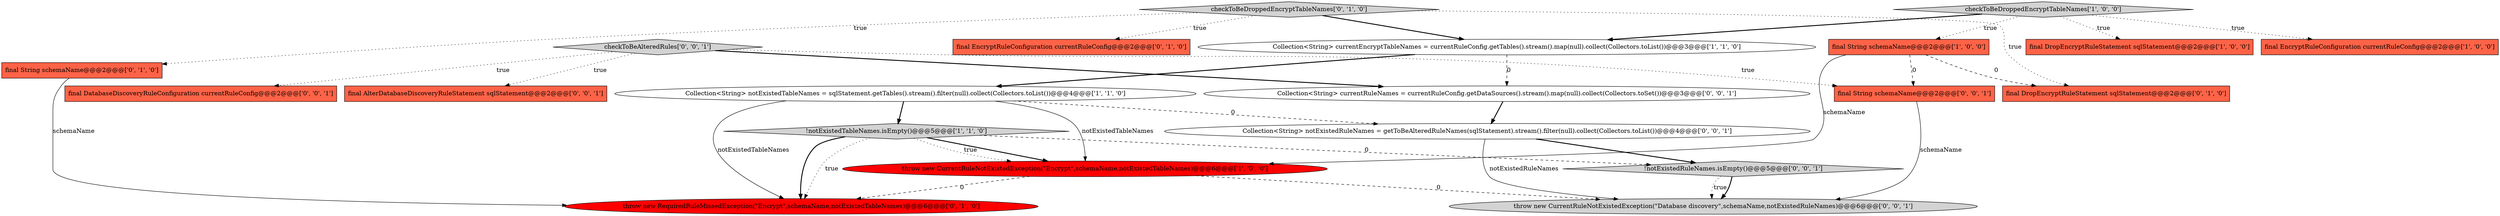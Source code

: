digraph {
0 [style = filled, label = "throw new CurrentRuleNotExistedException(\"Encrypt\",schemaName,notExistedTableNames)@@@6@@@['1', '0', '0']", fillcolor = red, shape = ellipse image = "AAA1AAABBB1BBB"];
16 [style = filled, label = "final AlterDatabaseDiscoveryRuleStatement sqlStatement@@@2@@@['0', '0', '1']", fillcolor = tomato, shape = box image = "AAA0AAABBB3BBB"];
2 [style = filled, label = "final DropEncryptRuleStatement sqlStatement@@@2@@@['1', '0', '0']", fillcolor = tomato, shape = box image = "AAA0AAABBB1BBB"];
15 [style = filled, label = "throw new CurrentRuleNotExistedException(\"Database discovery\",schemaName,notExistedRuleNames)@@@6@@@['0', '0', '1']", fillcolor = lightgray, shape = ellipse image = "AAA0AAABBB3BBB"];
11 [style = filled, label = "checkToBeDroppedEncryptTableNames['0', '1', '0']", fillcolor = lightgray, shape = diamond image = "AAA0AAABBB2BBB"];
6 [style = filled, label = "Collection<String> notExistedTableNames = sqlStatement.getTables().stream().filter(null).collect(Collectors.toList())@@@4@@@['1', '1', '0']", fillcolor = white, shape = ellipse image = "AAA0AAABBB1BBB"];
4 [style = filled, label = "Collection<String> currentEncryptTableNames = currentRuleConfig.getTables().stream().map(null).collect(Collectors.toList())@@@3@@@['1', '1', '0']", fillcolor = white, shape = ellipse image = "AAA0AAABBB1BBB"];
7 [style = filled, label = "checkToBeDroppedEncryptTableNames['1', '0', '0']", fillcolor = lightgray, shape = diamond image = "AAA0AAABBB1BBB"];
14 [style = filled, label = "Collection<String> currentRuleNames = currentRuleConfig.getDataSources().stream().map(null).collect(Collectors.toSet())@@@3@@@['0', '0', '1']", fillcolor = white, shape = ellipse image = "AAA0AAABBB3BBB"];
20 [style = filled, label = "final String schemaName@@@2@@@['0', '0', '1']", fillcolor = tomato, shape = box image = "AAA0AAABBB3BBB"];
1 [style = filled, label = "!notExistedTableNames.isEmpty()@@@5@@@['1', '1', '0']", fillcolor = lightgray, shape = diamond image = "AAA0AAABBB1BBB"];
18 [style = filled, label = "final DatabaseDiscoveryRuleConfiguration currentRuleConfig@@@2@@@['0', '0', '1']", fillcolor = tomato, shape = box image = "AAA0AAABBB3BBB"];
8 [style = filled, label = "throw new RequiredRuleMissedException(\"Encrypt\",schemaName,notExistedTableNames)@@@6@@@['0', '1', '0']", fillcolor = red, shape = ellipse image = "AAA1AAABBB2BBB"];
13 [style = filled, label = "checkToBeAlteredRules['0', '0', '1']", fillcolor = lightgray, shape = diamond image = "AAA0AAABBB3BBB"];
5 [style = filled, label = "final String schemaName@@@2@@@['1', '0', '0']", fillcolor = tomato, shape = box image = "AAA1AAABBB1BBB"];
19 [style = filled, label = "Collection<String> notExistedRuleNames = getToBeAlteredRuleNames(sqlStatement).stream().filter(null).collect(Collectors.toList())@@@4@@@['0', '0', '1']", fillcolor = white, shape = ellipse image = "AAA0AAABBB3BBB"];
17 [style = filled, label = "!notExistedRuleNames.isEmpty()@@@5@@@['0', '0', '1']", fillcolor = lightgray, shape = diamond image = "AAA0AAABBB3BBB"];
9 [style = filled, label = "final String schemaName@@@2@@@['0', '1', '0']", fillcolor = tomato, shape = box image = "AAA0AAABBB2BBB"];
12 [style = filled, label = "final DropEncryptRuleStatement sqlStatement@@@2@@@['0', '1', '0']", fillcolor = tomato, shape = box image = "AAA1AAABBB2BBB"];
3 [style = filled, label = "final EncryptRuleConfiguration currentRuleConfig@@@2@@@['1', '0', '0']", fillcolor = tomato, shape = box image = "AAA0AAABBB1BBB"];
10 [style = filled, label = "final EncryptRuleConfiguration currentRuleConfig@@@2@@@['0', '1', '0']", fillcolor = tomato, shape = box image = "AAA0AAABBB2BBB"];
7->2 [style = dotted, label="true"];
13->16 [style = dotted, label="true"];
13->18 [style = dotted, label="true"];
5->12 [style = dashed, label="0"];
1->8 [style = bold, label=""];
4->6 [style = bold, label=""];
19->15 [style = solid, label="notExistedRuleNames"];
11->10 [style = dotted, label="true"];
13->20 [style = dotted, label="true"];
11->4 [style = bold, label=""];
11->12 [style = dotted, label="true"];
0->15 [style = dashed, label="0"];
14->19 [style = bold, label=""];
11->9 [style = dotted, label="true"];
1->0 [style = bold, label=""];
7->4 [style = bold, label=""];
6->8 [style = solid, label="notExistedTableNames"];
19->17 [style = bold, label=""];
6->0 [style = solid, label="notExistedTableNames"];
5->20 [style = dashed, label="0"];
7->5 [style = dotted, label="true"];
6->1 [style = bold, label=""];
1->17 [style = dashed, label="0"];
17->15 [style = dotted, label="true"];
5->0 [style = solid, label="schemaName"];
7->3 [style = dotted, label="true"];
6->19 [style = dashed, label="0"];
1->8 [style = dotted, label="true"];
17->15 [style = bold, label=""];
0->8 [style = dashed, label="0"];
4->14 [style = dashed, label="0"];
1->0 [style = dotted, label="true"];
9->8 [style = solid, label="schemaName"];
13->14 [style = bold, label=""];
20->15 [style = solid, label="schemaName"];
}
